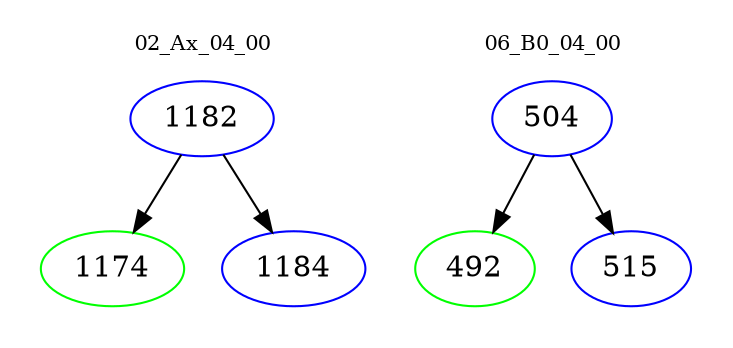 digraph{
subgraph cluster_0 {
color = white
label = "02_Ax_04_00";
fontsize=10;
T0_1182 [label="1182", color="blue"]
T0_1182 -> T0_1174 [color="black"]
T0_1174 [label="1174", color="green"]
T0_1182 -> T0_1184 [color="black"]
T0_1184 [label="1184", color="blue"]
}
subgraph cluster_1 {
color = white
label = "06_B0_04_00";
fontsize=10;
T1_504 [label="504", color="blue"]
T1_504 -> T1_492 [color="black"]
T1_492 [label="492", color="green"]
T1_504 -> T1_515 [color="black"]
T1_515 [label="515", color="blue"]
}
}

